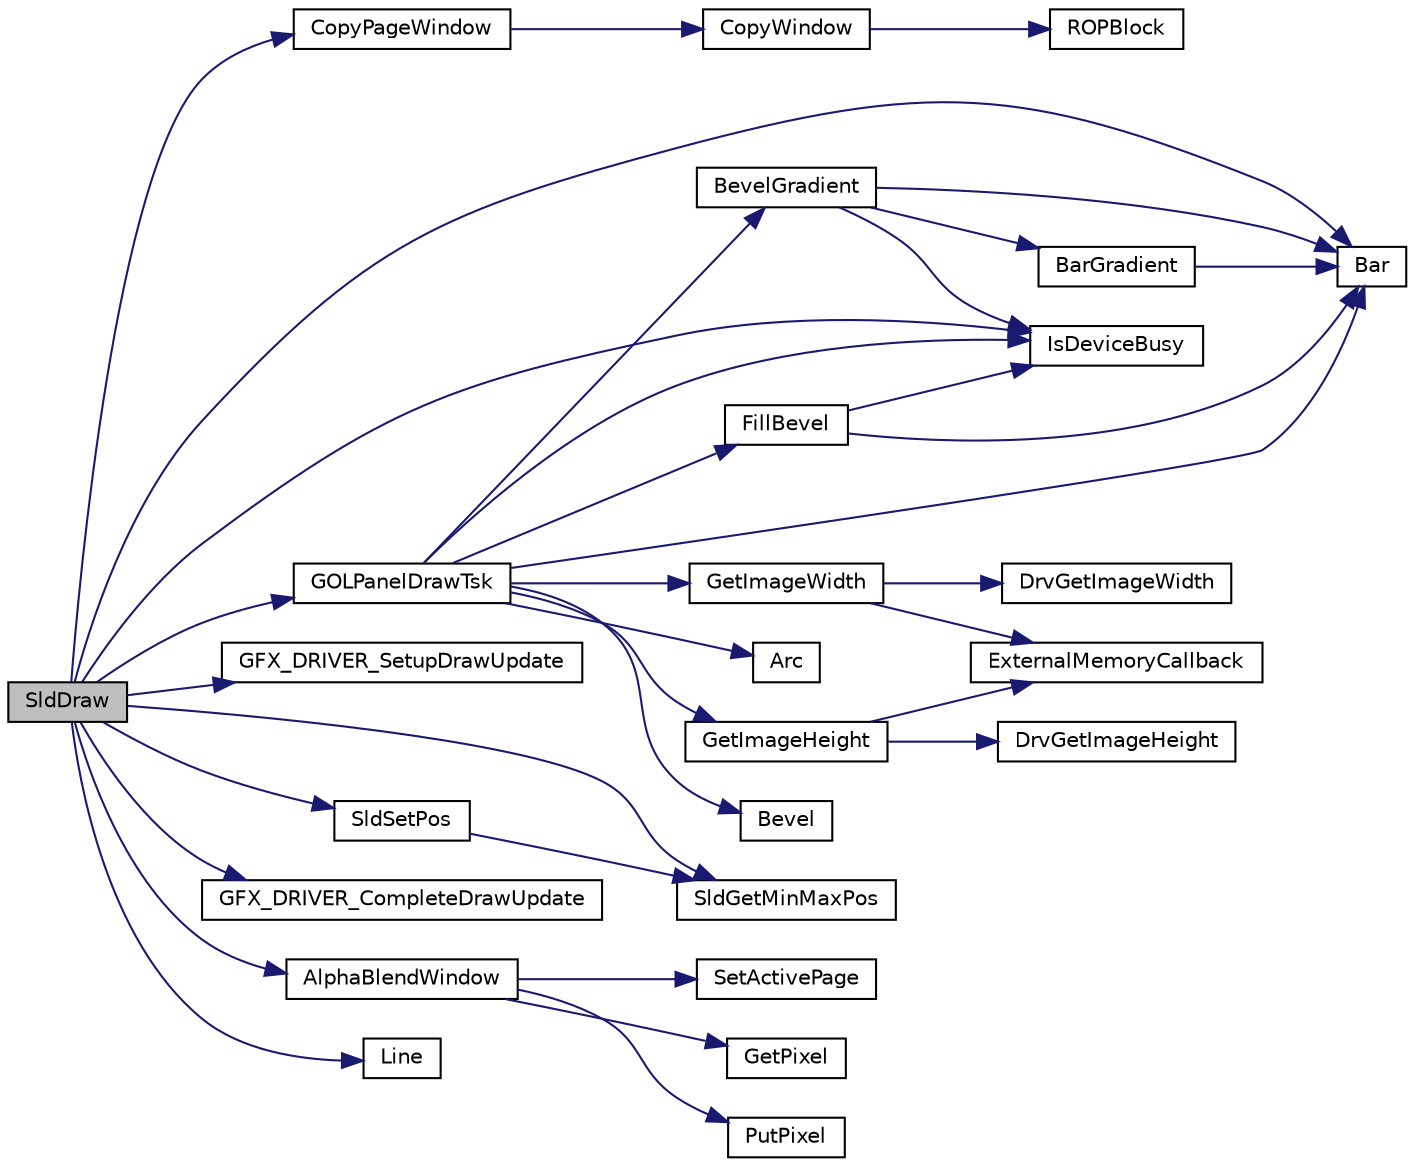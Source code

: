digraph "SldDraw"
{
  edge [fontname="Helvetica",fontsize="10",labelfontname="Helvetica",labelfontsize="10"];
  node [fontname="Helvetica",fontsize="10",shape=record];
  rankdir="LR";
  Node1 [label="SldDraw",height=0.2,width=0.4,color="black", fillcolor="grey75", style="filled", fontcolor="black"];
  Node1 -> Node2 [color="midnightblue",fontsize="10",style="solid"];
  Node2 [label="CopyPageWindow",height=0.2,width=0.4,color="black", fillcolor="white", style="filled",URL="$mchp_gfx_drv_8c.html#ad7476d5007fcc4f4822725afadad86ac"];
  Node2 -> Node3 [color="midnightblue",fontsize="10",style="solid"];
  Node3 [label="CopyWindow",height=0.2,width=0.4,color="black", fillcolor="white", style="filled",URL="$mchp_gfx_drv_8c.html#a7d14fe0c47113698c0cba37eaea624aa"];
  Node3 -> Node4 [color="midnightblue",fontsize="10",style="solid"];
  Node4 [label="ROPBlock",height=0.2,width=0.4,color="black", fillcolor="white", style="filled",URL="$mchp_gfx_drv_8c.html#a0c6cf4c2bc9ef68c22b09f6ced12e887"];
  Node1 -> Node5 [color="midnightblue",fontsize="10",style="solid"];
  Node5 [label="IsDeviceBusy",height=0.2,width=0.4,color="black", fillcolor="white", style="filled",URL="$drv_t_f_t001_8c.html#a0ff44afc8539dc2bfe7acc1fce987b5a"];
  Node1 -> Node6 [color="midnightblue",fontsize="10",style="solid"];
  Node6 [label="GFX_DRIVER_SetupDrawUpdate",height=0.2,width=0.4,color="black", fillcolor="white", style="filled",URL="$_display_driver_8h.html#a5aedb9585841927714ec988d95b21971"];
  Node1 -> Node7 [color="midnightblue",fontsize="10",style="solid"];
  Node7 [label="SldGetMinMaxPos",height=0.2,width=0.4,color="black", fillcolor="white", style="filled",URL="$_slider_8c.html#a01ce6949adc41308ab2511b611b6ddba"];
  Node1 -> Node8 [color="midnightblue",fontsize="10",style="solid"];
  Node8 [label="SldSetPos",height=0.2,width=0.4,color="black", fillcolor="white", style="filled",URL="$_slider_8c.html#aac9306427f299e139bc5c48b76b3cf09"];
  Node8 -> Node7 [color="midnightblue",fontsize="10",style="solid"];
  Node1 -> Node9 [color="midnightblue",fontsize="10",style="solid"];
  Node9 [label="Bar",height=0.2,width=0.4,color="black", fillcolor="white", style="filled",URL="$drv_t_f_t001_8c.html#a1127c70a0c39d3340abc25a4bd159c90"];
  Node1 -> Node10 [color="midnightblue",fontsize="10",style="solid"];
  Node10 [label="GFX_DRIVER_CompleteDrawUpdate",height=0.2,width=0.4,color="black", fillcolor="white", style="filled",URL="$_display_driver_8h.html#a561b13096a6795a7ae72408135f1f64a"];
  Node1 -> Node11 [color="midnightblue",fontsize="10",style="solid"];
  Node11 [label="AlphaBlendWindow",height=0.2,width=0.4,color="black", fillcolor="white", style="filled",URL="$mchp_gfx_l_c_c_8c.html#a8b9f9ce94044b21cca3c07c2145f10a4"];
  Node11 -> Node12 [color="midnightblue",fontsize="10",style="solid"];
  Node12 [label="SetActivePage",height=0.2,width=0.4,color="black", fillcolor="white", style="filled",URL="$mchp_gfx_l_c_c_8c.html#a9f5d38445eabc479104a965d95d8138e"];
  Node11 -> Node13 [color="midnightblue",fontsize="10",style="solid"];
  Node13 [label="GetPixel",height=0.2,width=0.4,color="black", fillcolor="white", style="filled",URL="$mchp_gfx_l_c_c_8c.html#afe36dedd609740e62ec3bf37d2f63534"];
  Node11 -> Node14 [color="midnightblue",fontsize="10",style="solid"];
  Node14 [label="PutPixel",height=0.2,width=0.4,color="black", fillcolor="white", style="filled",URL="$mchp_gfx_l_c_c_8c.html#accd6f33a37aade41c6304c670190aa58"];
  Node1 -> Node15 [color="midnightblue",fontsize="10",style="solid"];
  Node15 [label="GOLPanelDrawTsk",height=0.2,width=0.4,color="black", fillcolor="white", style="filled",URL="$_g_o_l_8c.html#a9d993f570a5a333450b08addacdfc974"];
  Node15 -> Node16 [color="midnightblue",fontsize="10",style="solid"];
  Node16 [label="GetImageWidth",height=0.2,width=0.4,color="black", fillcolor="white", style="filled",URL="$mchp_gfx_drv_8c.html#a9d6b711f608c6280dbf3db965bf53f81"];
  Node16 -> Node17 [color="midnightblue",fontsize="10",style="solid"];
  Node17 [label="DrvGetImageWidth",height=0.2,width=0.4,color="black", fillcolor="white", style="filled",URL="$mchp_gfx_drv_8c.html#a05ead627e39e37639c948aeb1b0055e2"];
  Node16 -> Node18 [color="midnightblue",fontsize="10",style="solid"];
  Node18 [label="ExternalMemoryCallback",height=0.2,width=0.4,color="black", fillcolor="white", style="filled",URL="$_primitive_8h.html#ae99cb247f7820909774ce7f4d345fc55"];
  Node15 -> Node19 [color="midnightblue",fontsize="10",style="solid"];
  Node19 [label="GetImageHeight",height=0.2,width=0.4,color="black", fillcolor="white", style="filled",URL="$mchp_gfx_drv_8c.html#a735808e61dbe820f1d2cea86e0201b1c"];
  Node19 -> Node20 [color="midnightblue",fontsize="10",style="solid"];
  Node20 [label="DrvGetImageHeight",height=0.2,width=0.4,color="black", fillcolor="white", style="filled",URL="$mchp_gfx_drv_8c.html#a196ad1219f94614d21e8f7c20dfa9d54"];
  Node19 -> Node18 [color="midnightblue",fontsize="10",style="solid"];
  Node15 -> Node21 [color="midnightblue",fontsize="10",style="solid"];
  Node21 [label="Arc",height=0.2,width=0.4,color="black", fillcolor="white", style="filled",URL="$_primitive_8h.html#a5707d25502a3e8c1217559f5567fbf44"];
  Node15 -> Node9 [color="midnightblue",fontsize="10",style="solid"];
  Node15 -> Node22 [color="midnightblue",fontsize="10",style="solid"];
  Node22 [label="BevelGradient",height=0.2,width=0.4,color="black", fillcolor="white", style="filled",URL="$_primitive_8c.html#a679c93e02fea2b29eedde577b7b576d9"];
  Node22 -> Node5 [color="midnightblue",fontsize="10",style="solid"];
  Node22 -> Node9 [color="midnightblue",fontsize="10",style="solid"];
  Node22 -> Node23 [color="midnightblue",fontsize="10",style="solid"];
  Node23 [label="BarGradient",height=0.2,width=0.4,color="black", fillcolor="white", style="filled",URL="$_primitive_8c.html#a8cbf0b845f5cab0533a4f256b45126ba"];
  Node23 -> Node9 [color="midnightblue",fontsize="10",style="solid"];
  Node15 -> Node24 [color="midnightblue",fontsize="10",style="solid"];
  Node24 [label="FillBevel",height=0.2,width=0.4,color="black", fillcolor="white", style="filled",URL="$_primitive_8c.html#a9596558ab879615fb349ab5ac63e1439"];
  Node24 -> Node9 [color="midnightblue",fontsize="10",style="solid"];
  Node24 -> Node5 [color="midnightblue",fontsize="10",style="solid"];
  Node15 -> Node25 [color="midnightblue",fontsize="10",style="solid"];
  Node25 [label="Bevel",height=0.2,width=0.4,color="black", fillcolor="white", style="filled",URL="$_primitive_8h.html#ae13dd4f088c7564dbc5737d7b7215a9b"];
  Node15 -> Node5 [color="midnightblue",fontsize="10",style="solid"];
  Node1 -> Node26 [color="midnightblue",fontsize="10",style="solid"];
  Node26 [label="Line",height=0.2,width=0.4,color="black", fillcolor="white", style="filled",URL="$mchp_gfx_drv_8c.html#a757459f00bbfbd7d5721ab8373eab37e"];
}
